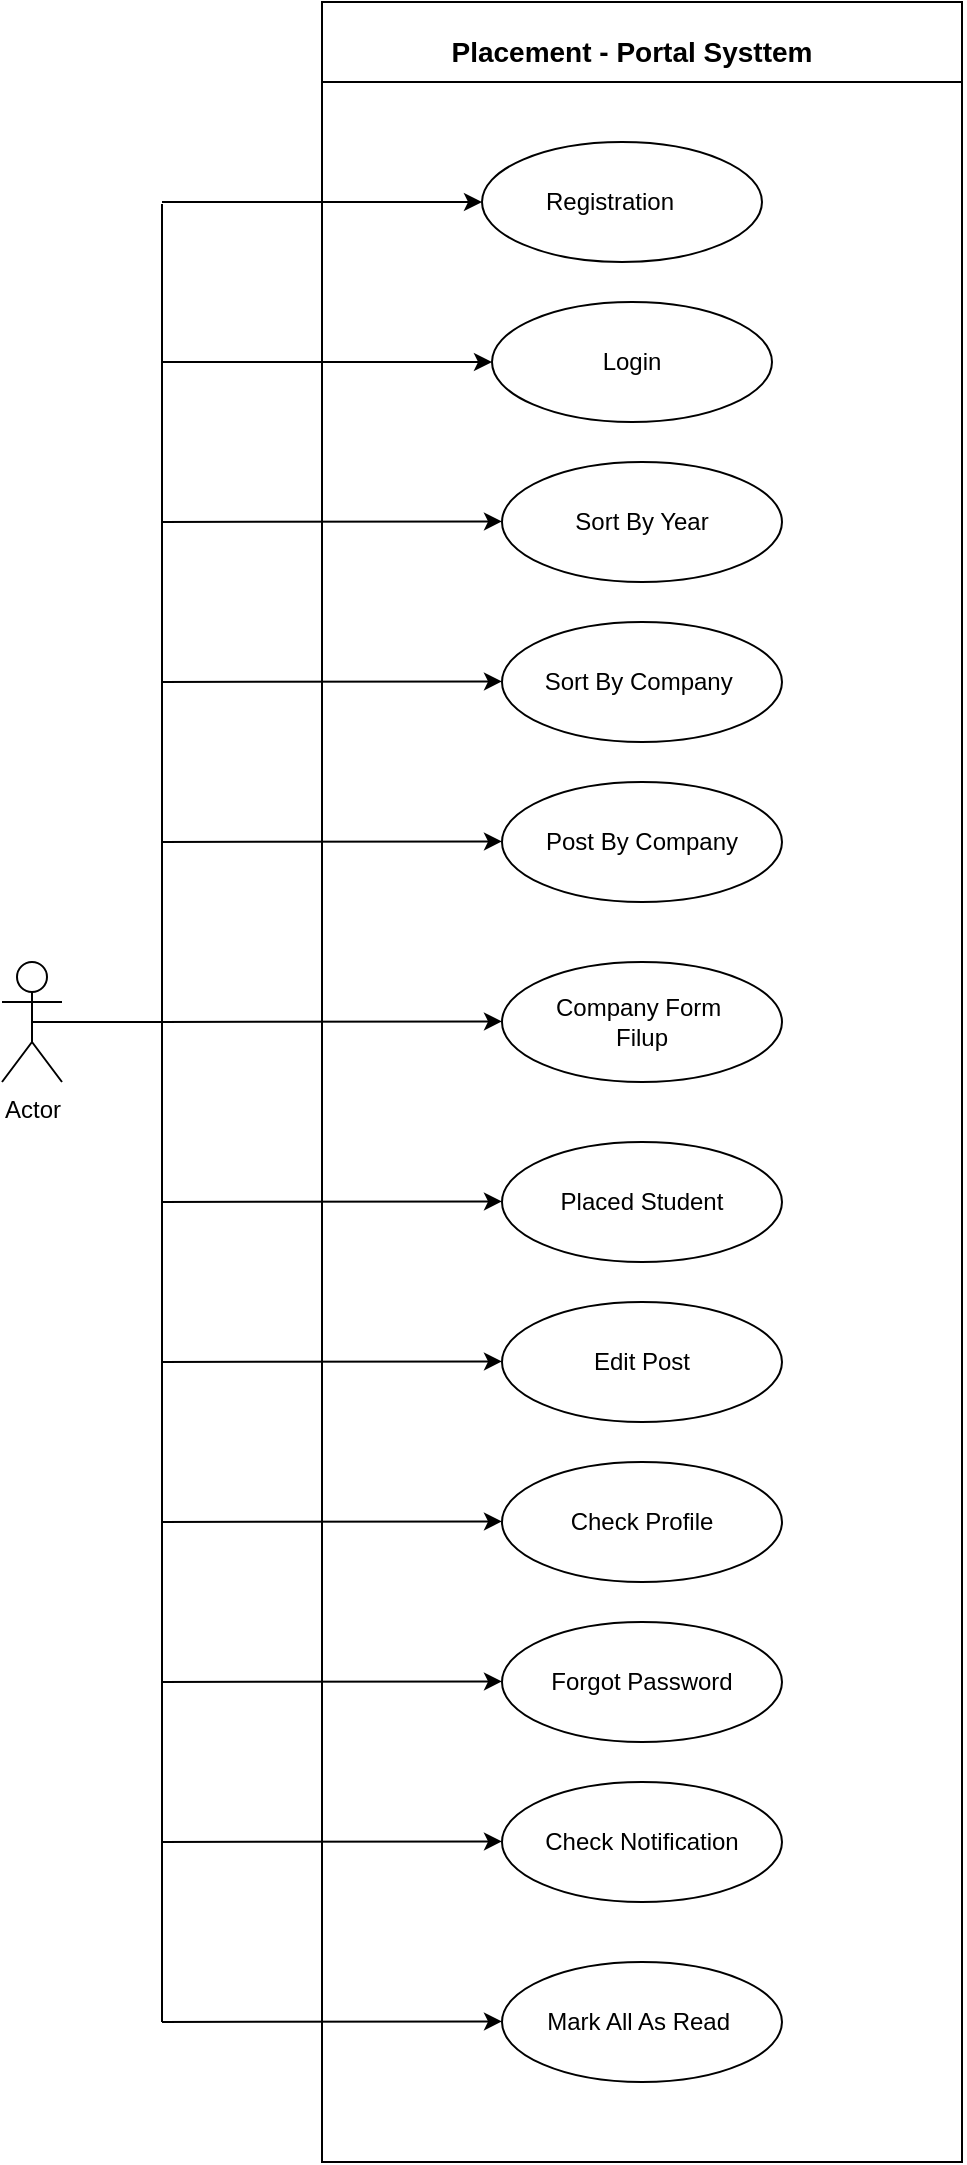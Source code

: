 <mxfile version="24.4.0" type="github">
  <diagram name="Page-1" id="cjtkPXS3kK5iaGHI_icv">
    <mxGraphModel dx="503" dy="267" grid="1" gridSize="10" guides="1" tooltips="1" connect="1" arrows="1" fold="1" page="1" pageScale="1" pageWidth="827" pageHeight="1169" math="0" shadow="0">
      <root>
        <mxCell id="0" />
        <mxCell id="1" parent="0" />
        <mxCell id="xgnxlHxDdDhOVvQah_eT-2" value="" style="rounded=0;whiteSpace=wrap;html=1;" parent="1" vertex="1">
          <mxGeometry x="240" y="80" width="320" height="1080" as="geometry" />
        </mxCell>
        <mxCell id="xgnxlHxDdDhOVvQah_eT-3" value="" style="endArrow=none;html=1;rounded=0;" parent="1" edge="1">
          <mxGeometry width="50" height="50" relative="1" as="geometry">
            <mxPoint x="240" y="120" as="sourcePoint" />
            <mxPoint x="560" y="120" as="targetPoint" />
          </mxGeometry>
        </mxCell>
        <mxCell id="xgnxlHxDdDhOVvQah_eT-4" value="&lt;b&gt;&lt;font style=&quot;font-size: 14px;&quot;&gt;Placement - Portal Systtem&lt;/font&gt;&lt;/b&gt;" style="text;html=1;align=center;verticalAlign=middle;whiteSpace=wrap;rounded=0;" parent="1" vertex="1">
          <mxGeometry x="290" y="90" width="210" height="30" as="geometry" />
        </mxCell>
        <mxCell id="xgnxlHxDdDhOVvQah_eT-5" value="" style="ellipse;whiteSpace=wrap;html=1;" parent="1" vertex="1">
          <mxGeometry x="320" y="150" width="140" height="60" as="geometry" />
        </mxCell>
        <mxCell id="xgnxlHxDdDhOVvQah_eT-6" value="Sort By Company&amp;nbsp;" style="ellipse;whiteSpace=wrap;html=1;" parent="1" vertex="1">
          <mxGeometry x="330" y="390" width="140" height="60" as="geometry" />
        </mxCell>
        <mxCell id="xgnxlHxDdDhOVvQah_eT-7" value="Sort By Year" style="ellipse;whiteSpace=wrap;html=1;" parent="1" vertex="1">
          <mxGeometry x="330" y="310" width="140" height="60" as="geometry" />
        </mxCell>
        <mxCell id="xgnxlHxDdDhOVvQah_eT-8" value="" style="ellipse;whiteSpace=wrap;html=1;" parent="1" vertex="1">
          <mxGeometry x="325" y="230" width="140" height="60" as="geometry" />
        </mxCell>
        <mxCell id="xgnxlHxDdDhOVvQah_eT-9" value="Post By Company" style="ellipse;whiteSpace=wrap;html=1;" parent="1" vertex="1">
          <mxGeometry x="330" y="470" width="140" height="60" as="geometry" />
        </mxCell>
        <mxCell id="xgnxlHxDdDhOVvQah_eT-10" value="Mark All As Read&amp;nbsp;" style="ellipse;whiteSpace=wrap;html=1;" parent="1" vertex="1">
          <mxGeometry x="330" y="1060" width="140" height="60" as="geometry" />
        </mxCell>
        <mxCell id="xgnxlHxDdDhOVvQah_eT-11" value="Company Form&amp;nbsp;&lt;div&gt;Filup&lt;/div&gt;" style="ellipse;whiteSpace=wrap;html=1;" parent="1" vertex="1">
          <mxGeometry x="330" y="560" width="140" height="60" as="geometry" />
        </mxCell>
        <mxCell id="xgnxlHxDdDhOVvQah_eT-12" value="Placed Student" style="ellipse;whiteSpace=wrap;html=1;" parent="1" vertex="1">
          <mxGeometry x="330" y="650" width="140" height="60" as="geometry" />
        </mxCell>
        <mxCell id="xgnxlHxDdDhOVvQah_eT-13" value="Edit Post" style="ellipse;whiteSpace=wrap;html=1;" parent="1" vertex="1">
          <mxGeometry x="330" y="730" width="140" height="60" as="geometry" />
        </mxCell>
        <mxCell id="xgnxlHxDdDhOVvQah_eT-14" value="Check Profile" style="ellipse;whiteSpace=wrap;html=1;" parent="1" vertex="1">
          <mxGeometry x="330" y="810" width="140" height="60" as="geometry" />
        </mxCell>
        <mxCell id="xgnxlHxDdDhOVvQah_eT-15" value="Forgot Password" style="ellipse;whiteSpace=wrap;html=1;" parent="1" vertex="1">
          <mxGeometry x="330" y="890" width="140" height="60" as="geometry" />
        </mxCell>
        <mxCell id="xgnxlHxDdDhOVvQah_eT-16" value="Check Notification" style="ellipse;whiteSpace=wrap;html=1;" parent="1" vertex="1">
          <mxGeometry x="330" y="970" width="140" height="60" as="geometry" />
        </mxCell>
        <mxCell id="xOxTaKVjZuy2vVE4o-DI-1" value="Registration" style="text;html=1;align=center;verticalAlign=middle;whiteSpace=wrap;rounded=0;" parent="1" vertex="1">
          <mxGeometry x="354" y="165" width="60" height="30" as="geometry" />
        </mxCell>
        <mxCell id="xOxTaKVjZuy2vVE4o-DI-2" value="Login" style="text;html=1;align=center;verticalAlign=middle;whiteSpace=wrap;rounded=0;" parent="1" vertex="1">
          <mxGeometry x="365" y="245" width="60" height="30" as="geometry" />
        </mxCell>
        <mxCell id="Wr-G2jxuEDugp_14GT5f-3" value="Actor" style="shape=umlActor;verticalLabelPosition=bottom;verticalAlign=top;html=1;" vertex="1" parent="1">
          <mxGeometry x="80" y="560" width="30" height="60" as="geometry" />
        </mxCell>
        <mxCell id="Wr-G2jxuEDugp_14GT5f-4" value="" style="endArrow=none;html=1;rounded=0;exitX=0.5;exitY=0.5;exitDx=0;exitDy=0;exitPerimeter=0;" edge="1" parent="1" source="Wr-G2jxuEDugp_14GT5f-3">
          <mxGeometry width="50" height="50" relative="1" as="geometry">
            <mxPoint x="90" y="590" as="sourcePoint" />
            <mxPoint x="160" y="590" as="targetPoint" />
          </mxGeometry>
        </mxCell>
        <mxCell id="Wr-G2jxuEDugp_14GT5f-5" value="" style="endArrow=none;html=1;rounded=0;" edge="1" parent="1">
          <mxGeometry width="50" height="50" relative="1" as="geometry">
            <mxPoint x="160" y="1090" as="sourcePoint" />
            <mxPoint x="160" y="181" as="targetPoint" />
          </mxGeometry>
        </mxCell>
        <mxCell id="Wr-G2jxuEDugp_14GT5f-7" value="" style="endArrow=classic;html=1;rounded=0;entryX=0;entryY=0.5;entryDx=0;entryDy=0;" edge="1" parent="1" target="xgnxlHxDdDhOVvQah_eT-5">
          <mxGeometry width="50" height="50" relative="1" as="geometry">
            <mxPoint x="160" y="180" as="sourcePoint" />
            <mxPoint x="210" y="110" as="targetPoint" />
          </mxGeometry>
        </mxCell>
        <mxCell id="Wr-G2jxuEDugp_14GT5f-8" value="" style="endArrow=classic;html=1;rounded=0;entryX=0;entryY=0.5;entryDx=0;entryDy=0;" edge="1" parent="1" target="xgnxlHxDdDhOVvQah_eT-8">
          <mxGeometry width="50" height="50" relative="1" as="geometry">
            <mxPoint x="160" y="260" as="sourcePoint" />
            <mxPoint x="330" y="270" as="targetPoint" />
          </mxGeometry>
        </mxCell>
        <mxCell id="Wr-G2jxuEDugp_14GT5f-9" value="" style="endArrow=classic;html=1;rounded=0;entryX=0;entryY=0.5;entryDx=0;entryDy=0;" edge="1" parent="1">
          <mxGeometry width="50" height="50" relative="1" as="geometry">
            <mxPoint x="160" y="340" as="sourcePoint" />
            <mxPoint x="330" y="339.71" as="targetPoint" />
          </mxGeometry>
        </mxCell>
        <mxCell id="Wr-G2jxuEDugp_14GT5f-10" value="" style="endArrow=classic;html=1;rounded=0;entryX=0;entryY=0.5;entryDx=0;entryDy=0;" edge="1" parent="1">
          <mxGeometry width="50" height="50" relative="1" as="geometry">
            <mxPoint x="160" y="420" as="sourcePoint" />
            <mxPoint x="330" y="419.71" as="targetPoint" />
          </mxGeometry>
        </mxCell>
        <mxCell id="Wr-G2jxuEDugp_14GT5f-11" value="" style="endArrow=classic;html=1;rounded=0;entryX=0;entryY=0.5;entryDx=0;entryDy=0;" edge="1" parent="1">
          <mxGeometry width="50" height="50" relative="1" as="geometry">
            <mxPoint x="160" y="500" as="sourcePoint" />
            <mxPoint x="330" y="499.71" as="targetPoint" />
          </mxGeometry>
        </mxCell>
        <mxCell id="Wr-G2jxuEDugp_14GT5f-12" value="" style="endArrow=classic;html=1;rounded=0;entryX=0;entryY=0.5;entryDx=0;entryDy=0;" edge="1" parent="1">
          <mxGeometry width="50" height="50" relative="1" as="geometry">
            <mxPoint x="160" y="590" as="sourcePoint" />
            <mxPoint x="330" y="589.71" as="targetPoint" />
          </mxGeometry>
        </mxCell>
        <mxCell id="Wr-G2jxuEDugp_14GT5f-13" value="" style="endArrow=classic;html=1;rounded=0;entryX=0;entryY=0.5;entryDx=0;entryDy=0;" edge="1" parent="1">
          <mxGeometry width="50" height="50" relative="1" as="geometry">
            <mxPoint x="160" y="680" as="sourcePoint" />
            <mxPoint x="330" y="679.71" as="targetPoint" />
          </mxGeometry>
        </mxCell>
        <mxCell id="Wr-G2jxuEDugp_14GT5f-14" value="" style="endArrow=classic;html=1;rounded=0;entryX=0;entryY=0.5;entryDx=0;entryDy=0;" edge="1" parent="1">
          <mxGeometry width="50" height="50" relative="1" as="geometry">
            <mxPoint x="160" y="760" as="sourcePoint" />
            <mxPoint x="330" y="759.71" as="targetPoint" />
          </mxGeometry>
        </mxCell>
        <mxCell id="Wr-G2jxuEDugp_14GT5f-15" value="" style="endArrow=classic;html=1;rounded=0;entryX=0;entryY=0.5;entryDx=0;entryDy=0;" edge="1" parent="1">
          <mxGeometry width="50" height="50" relative="1" as="geometry">
            <mxPoint x="160" y="840" as="sourcePoint" />
            <mxPoint x="330" y="839.71" as="targetPoint" />
          </mxGeometry>
        </mxCell>
        <mxCell id="Wr-G2jxuEDugp_14GT5f-16" value="" style="endArrow=classic;html=1;rounded=0;entryX=0;entryY=0.5;entryDx=0;entryDy=0;" edge="1" parent="1">
          <mxGeometry width="50" height="50" relative="1" as="geometry">
            <mxPoint x="160" y="920" as="sourcePoint" />
            <mxPoint x="330" y="919.71" as="targetPoint" />
          </mxGeometry>
        </mxCell>
        <mxCell id="Wr-G2jxuEDugp_14GT5f-17" value="" style="endArrow=classic;html=1;rounded=0;entryX=0;entryY=0.5;entryDx=0;entryDy=0;" edge="1" parent="1">
          <mxGeometry width="50" height="50" relative="1" as="geometry">
            <mxPoint x="160" y="1000" as="sourcePoint" />
            <mxPoint x="330" y="999.71" as="targetPoint" />
          </mxGeometry>
        </mxCell>
        <mxCell id="Wr-G2jxuEDugp_14GT5f-18" value="" style="endArrow=classic;html=1;rounded=0;entryX=0;entryY=0.5;entryDx=0;entryDy=0;" edge="1" parent="1">
          <mxGeometry width="50" height="50" relative="1" as="geometry">
            <mxPoint x="160" y="1090" as="sourcePoint" />
            <mxPoint x="330" y="1089.71" as="targetPoint" />
          </mxGeometry>
        </mxCell>
      </root>
    </mxGraphModel>
  </diagram>
</mxfile>

